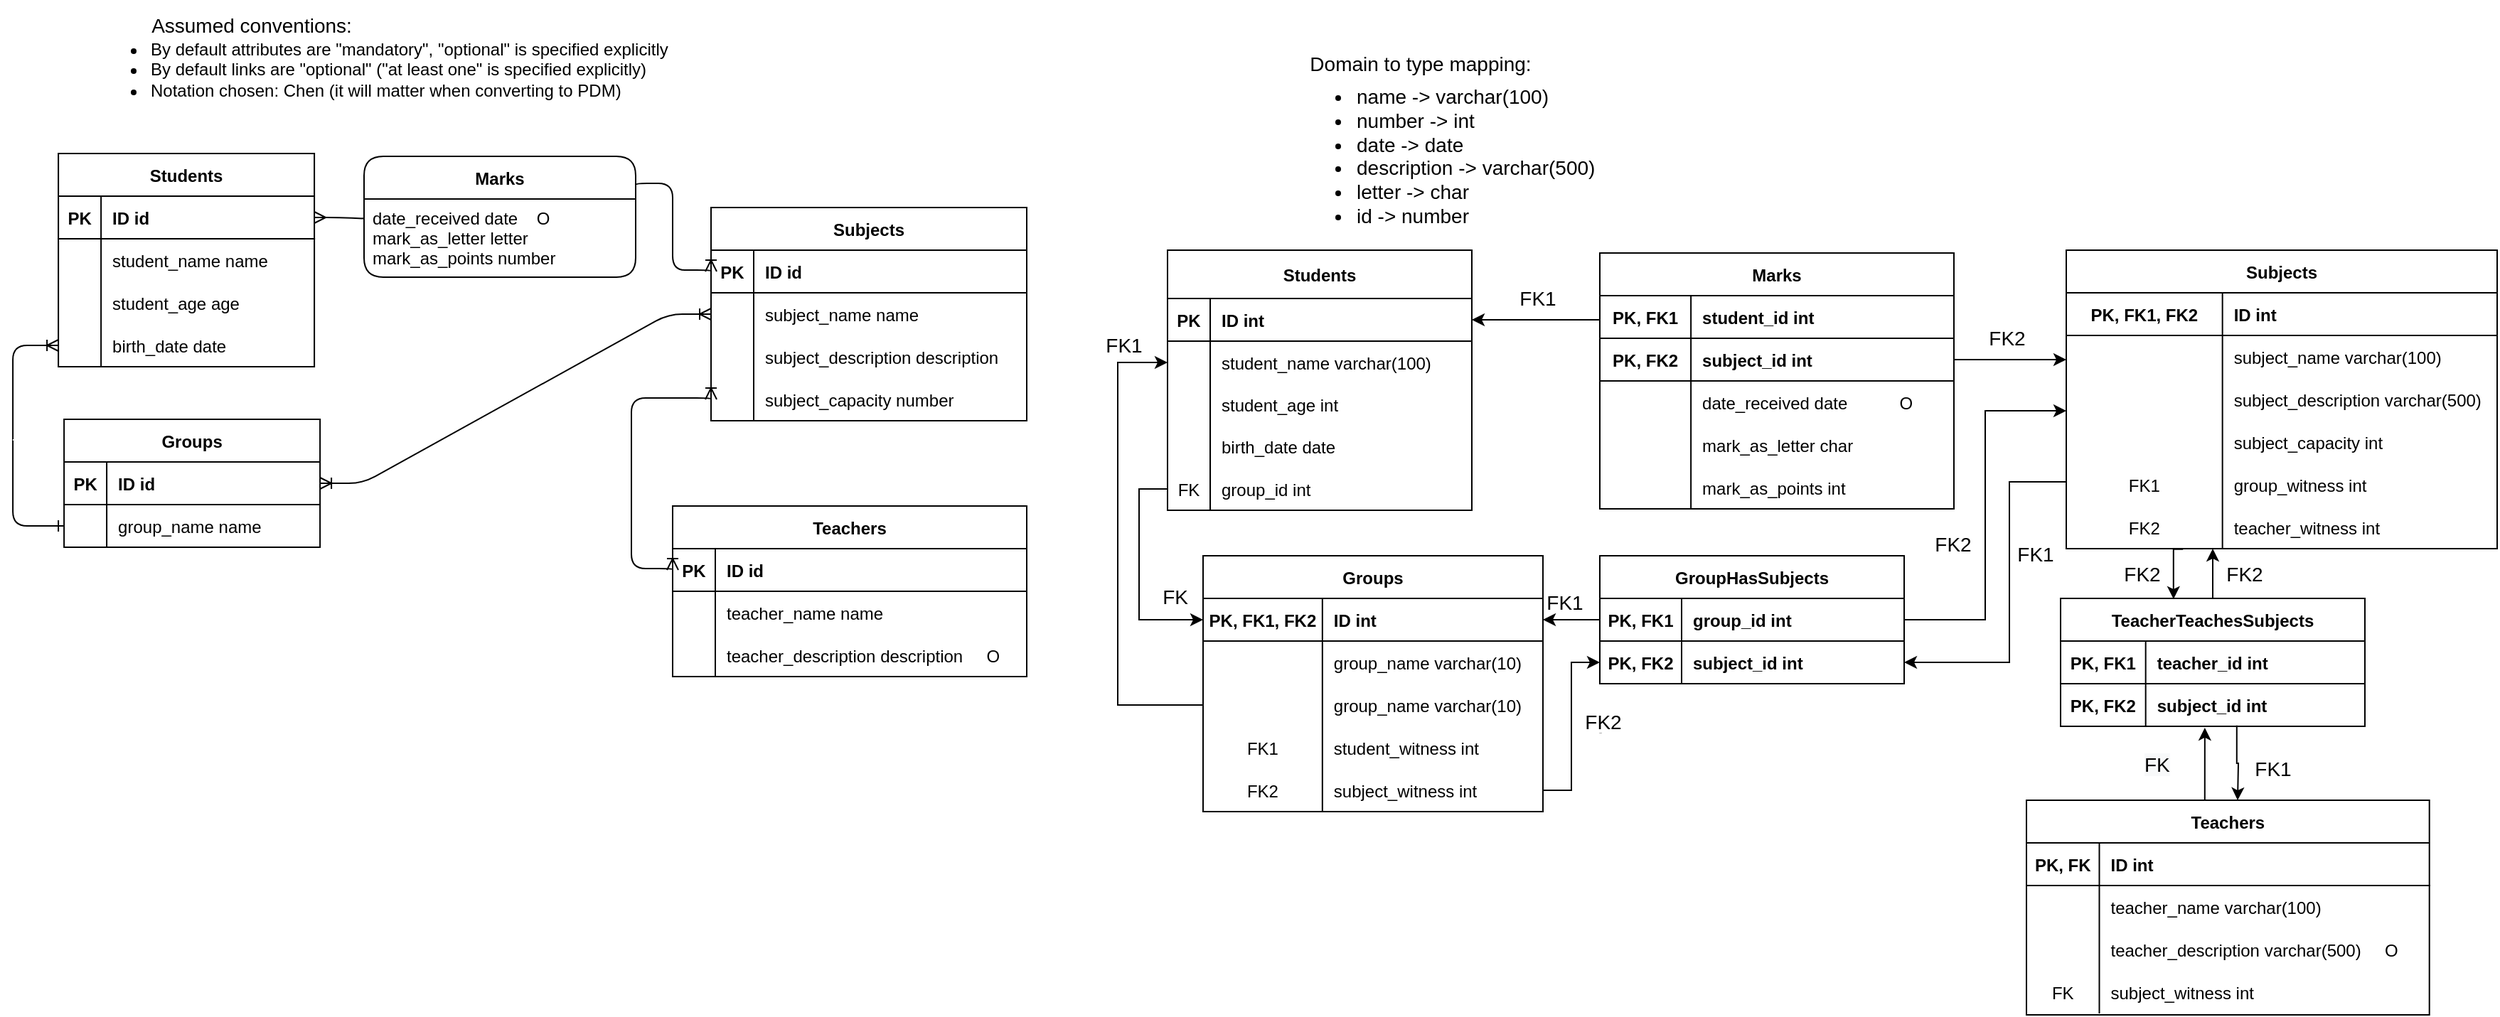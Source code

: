 <mxfile version="15.0.4" type="device"><diagram id="R2lEEEUBdFMjLlhIrx00" name="Page-1"><mxGraphModel dx="-242.7" dy="25.42" grid="0" gridSize="10" guides="1" tooltips="1" connect="1" arrows="1" fold="1" page="1" pageScale="1" pageWidth="850" pageHeight="1100" math="0" shadow="0" extFonts="Permanent Marker^https://fonts.googleapis.com/css?family=Permanent+Marker"><root><mxCell id="0"/><mxCell id="1" parent="0"/><mxCell id="3-szfEB-cQUrkq_Mznma-2" value="Students" style="shape=table;startSize=30;container=1;collapsible=0;childLayout=tableLayout;fixedRows=1;rowLines=0;fontStyle=1;align=center;resizeLast=1;" vertex="1" parent="1"><mxGeometry x="343.05" y="152" width="180" height="150" as="geometry"/></mxCell><mxCell id="3-szfEB-cQUrkq_Mznma-3" value="" style="shape=partialRectangle;collapsible=0;dropTarget=0;pointerEvents=0;fillColor=none;top=0;left=0;bottom=1;right=0;points=[[0,0.5],[1,0.5]];portConstraint=eastwest;fontStyle=0" vertex="1" parent="3-szfEB-cQUrkq_Mznma-2"><mxGeometry y="30" width="180" height="30" as="geometry"/></mxCell><mxCell id="3-szfEB-cQUrkq_Mznma-4" value="PK" style="shape=partialRectangle;connectable=0;fillColor=none;top=0;left=0;bottom=0;right=0;fontStyle=1;overflow=hidden;" vertex="1" parent="3-szfEB-cQUrkq_Mznma-3"><mxGeometry width="30" height="30" as="geometry"/></mxCell><mxCell id="3-szfEB-cQUrkq_Mznma-5" value="ID id" style="shape=partialRectangle;connectable=0;fillColor=none;top=0;left=0;bottom=0;right=0;align=left;spacingLeft=6;fontStyle=1;overflow=hidden;" vertex="1" parent="3-szfEB-cQUrkq_Mznma-3"><mxGeometry x="30" width="150" height="30" as="geometry"/></mxCell><mxCell id="3-szfEB-cQUrkq_Mznma-6" value="" style="shape=partialRectangle;collapsible=0;dropTarget=0;pointerEvents=0;fillColor=none;top=0;left=0;bottom=0;right=0;points=[[0,0.5],[1,0.5]];portConstraint=eastwest;fontStyle=0" vertex="1" parent="3-szfEB-cQUrkq_Mznma-2"><mxGeometry y="60" width="180" height="30" as="geometry"/></mxCell><mxCell id="3-szfEB-cQUrkq_Mznma-7" value="" style="shape=partialRectangle;connectable=0;fillColor=none;top=0;left=0;bottom=0;right=0;editable=1;overflow=hidden;fontStyle=0" vertex="1" parent="3-szfEB-cQUrkq_Mznma-6"><mxGeometry width="30" height="30" as="geometry"/></mxCell><mxCell id="3-szfEB-cQUrkq_Mznma-8" value="student_name name" style="shape=partialRectangle;connectable=0;fillColor=none;top=0;left=0;bottom=0;right=0;align=left;spacingLeft=6;overflow=hidden;fontStyle=0" vertex="1" parent="3-szfEB-cQUrkq_Mznma-6"><mxGeometry x="30" width="150" height="30" as="geometry"/></mxCell><mxCell id="3-szfEB-cQUrkq_Mznma-9" value="" style="shape=partialRectangle;collapsible=0;dropTarget=0;pointerEvents=0;fillColor=none;top=0;left=0;bottom=0;right=0;points=[[0,0.5],[1,0.5]];portConstraint=eastwest;fontStyle=0" vertex="1" parent="3-szfEB-cQUrkq_Mznma-2"><mxGeometry y="90" width="180" height="30" as="geometry"/></mxCell><mxCell id="3-szfEB-cQUrkq_Mznma-10" value="" style="shape=partialRectangle;connectable=0;fillColor=none;top=0;left=0;bottom=0;right=0;editable=1;overflow=hidden;fontStyle=0" vertex="1" parent="3-szfEB-cQUrkq_Mznma-9"><mxGeometry width="30" height="30" as="geometry"/></mxCell><mxCell id="3-szfEB-cQUrkq_Mznma-11" value="student_age age" style="shape=partialRectangle;connectable=0;fillColor=none;top=0;left=0;bottom=0;right=0;align=left;spacingLeft=6;overflow=hidden;fontStyle=0" vertex="1" parent="3-szfEB-cQUrkq_Mznma-9"><mxGeometry x="30" width="150" height="30" as="geometry"/></mxCell><mxCell id="3-szfEB-cQUrkq_Mznma-12" value="" style="shape=partialRectangle;collapsible=0;dropTarget=0;pointerEvents=0;fillColor=none;top=0;left=0;bottom=0;right=0;points=[[0,0.5],[1,0.5]];portConstraint=eastwest;fontStyle=0" vertex="1" parent="3-szfEB-cQUrkq_Mznma-2"><mxGeometry y="120" width="180" height="30" as="geometry"/></mxCell><mxCell id="3-szfEB-cQUrkq_Mznma-13" value="" style="shape=partialRectangle;connectable=0;fillColor=none;top=0;left=0;bottom=0;right=0;editable=1;overflow=hidden;fontStyle=0" vertex="1" parent="3-szfEB-cQUrkq_Mznma-12"><mxGeometry width="30" height="30" as="geometry"/></mxCell><mxCell id="3-szfEB-cQUrkq_Mznma-14" value="birth_date date" style="shape=partialRectangle;connectable=0;fillColor=none;top=0;left=0;bottom=0;right=0;align=left;spacingLeft=6;overflow=hidden;fontStyle=0" vertex="1" parent="3-szfEB-cQUrkq_Mznma-12"><mxGeometry x="30" width="150" height="30" as="geometry"/></mxCell><mxCell id="3-szfEB-cQUrkq_Mznma-15" value="Groups" style="shape=table;startSize=30;container=1;collapsible=0;childLayout=tableLayout;fixedRows=1;rowLines=0;fontStyle=1;align=center;resizeLast=1;" vertex="1" parent="1"><mxGeometry x="347.05" y="339" width="180" height="90" as="geometry"/></mxCell><mxCell id="3-szfEB-cQUrkq_Mznma-16" value="" style="shape=partialRectangle;collapsible=0;dropTarget=0;pointerEvents=0;fillColor=none;top=0;left=0;bottom=1;right=0;points=[[0,0.5],[1,0.5]];portConstraint=eastwest;" vertex="1" parent="3-szfEB-cQUrkq_Mznma-15"><mxGeometry y="30" width="180" height="30" as="geometry"/></mxCell><mxCell id="3-szfEB-cQUrkq_Mznma-17" value="PK" style="shape=partialRectangle;connectable=0;fillColor=none;top=0;left=0;bottom=0;right=0;fontStyle=1;overflow=hidden;" vertex="1" parent="3-szfEB-cQUrkq_Mznma-16"><mxGeometry width="30" height="30" as="geometry"/></mxCell><mxCell id="3-szfEB-cQUrkq_Mznma-18" value="ID id" style="shape=partialRectangle;connectable=0;fillColor=none;top=0;left=0;bottom=0;right=0;align=left;spacingLeft=6;fontStyle=1;overflow=hidden;" vertex="1" parent="3-szfEB-cQUrkq_Mznma-16"><mxGeometry x="30" width="150" height="30" as="geometry"/></mxCell><mxCell id="3-szfEB-cQUrkq_Mznma-19" value="" style="shape=partialRectangle;collapsible=0;dropTarget=0;pointerEvents=0;fillColor=none;top=0;left=0;bottom=0;right=0;points=[[0,0.5],[1,0.5]];portConstraint=eastwest;" vertex="1" parent="3-szfEB-cQUrkq_Mznma-15"><mxGeometry y="60" width="180" height="30" as="geometry"/></mxCell><mxCell id="3-szfEB-cQUrkq_Mznma-20" value="" style="shape=partialRectangle;connectable=0;fillColor=none;top=0;left=0;bottom=0;right=0;editable=1;overflow=hidden;" vertex="1" parent="3-szfEB-cQUrkq_Mznma-19"><mxGeometry width="30" height="30" as="geometry"/></mxCell><mxCell id="3-szfEB-cQUrkq_Mznma-21" value="group_name name" style="shape=partialRectangle;connectable=0;fillColor=none;top=0;left=0;bottom=0;right=0;align=left;spacingLeft=6;overflow=hidden;fontStyle=0" vertex="1" parent="3-szfEB-cQUrkq_Mznma-19"><mxGeometry x="30" width="150" height="30" as="geometry"/></mxCell><mxCell id="3-szfEB-cQUrkq_Mznma-22" value="" style="shape=partialRectangle;collapsible=0;dropTarget=0;pointerEvents=0;fillColor=none;top=0;left=0;bottom=0;right=0;points=[[0,0.5],[1,0.5]];portConstraint=eastwest;" vertex="1" parent="3-szfEB-cQUrkq_Mznma-15"><mxGeometry y="90" width="180" as="geometry"/></mxCell><mxCell id="3-szfEB-cQUrkq_Mznma-23" value="" style="shape=partialRectangle;connectable=0;fillColor=none;top=0;left=0;bottom=0;right=0;editable=1;overflow=hidden;" vertex="1" parent="3-szfEB-cQUrkq_Mznma-22"><mxGeometry width="30" as="geometry"/></mxCell><mxCell id="3-szfEB-cQUrkq_Mznma-24" value="" style="shape=partialRectangle;connectable=0;fillColor=none;top=0;left=0;bottom=0;right=0;align=left;spacingLeft=6;overflow=hidden;fontStyle=0" vertex="1" parent="3-szfEB-cQUrkq_Mznma-22"><mxGeometry x="30" width="150" as="geometry"/></mxCell><mxCell id="3-szfEB-cQUrkq_Mznma-25" value="" style="shape=partialRectangle;collapsible=0;dropTarget=0;pointerEvents=0;fillColor=none;top=0;left=0;bottom=0;right=0;points=[[0,0.5],[1,0.5]];portConstraint=eastwest;" vertex="1" parent="3-szfEB-cQUrkq_Mznma-15"><mxGeometry y="90" width="180" as="geometry"/></mxCell><mxCell id="3-szfEB-cQUrkq_Mznma-26" value="" style="shape=partialRectangle;connectable=0;fillColor=none;top=0;left=0;bottom=0;right=0;editable=1;overflow=hidden;" vertex="1" parent="3-szfEB-cQUrkq_Mznma-25"><mxGeometry width="30" as="geometry"/></mxCell><mxCell id="3-szfEB-cQUrkq_Mznma-27" value="" style="shape=partialRectangle;connectable=0;fillColor=none;top=0;left=0;bottom=0;right=0;align=left;spacingLeft=6;overflow=hidden;fontStyle=0" vertex="1" parent="3-szfEB-cQUrkq_Mznma-25"><mxGeometry x="30" width="150" as="geometry"/></mxCell><mxCell id="3-szfEB-cQUrkq_Mznma-28" value="Subjects" style="shape=table;startSize=30;container=1;collapsible=0;childLayout=tableLayout;fixedRows=1;rowLines=0;fontStyle=1;align=center;resizeLast=1;" vertex="1" parent="1"><mxGeometry x="802" y="190" width="222" height="150" as="geometry"/></mxCell><mxCell id="3-szfEB-cQUrkq_Mznma-29" value="" style="shape=partialRectangle;collapsible=0;dropTarget=0;pointerEvents=0;fillColor=none;top=0;left=0;bottom=1;right=0;points=[[0,0.5],[1,0.5]];portConstraint=eastwest;fontStyle=0" vertex="1" parent="3-szfEB-cQUrkq_Mznma-28"><mxGeometry y="30" width="222" height="30" as="geometry"/></mxCell><mxCell id="3-szfEB-cQUrkq_Mznma-30" value="PK" style="shape=partialRectangle;connectable=0;fillColor=none;top=0;left=0;bottom=0;right=0;fontStyle=1;overflow=hidden;" vertex="1" parent="3-szfEB-cQUrkq_Mznma-29"><mxGeometry width="30" height="30" as="geometry"/></mxCell><mxCell id="3-szfEB-cQUrkq_Mznma-31" value="ID id" style="shape=partialRectangle;connectable=0;fillColor=none;top=0;left=0;bottom=0;right=0;align=left;spacingLeft=6;fontStyle=1;overflow=hidden;" vertex="1" parent="3-szfEB-cQUrkq_Mznma-29"><mxGeometry x="30" width="192" height="30" as="geometry"/></mxCell><mxCell id="3-szfEB-cQUrkq_Mznma-32" value="" style="shape=partialRectangle;collapsible=0;dropTarget=0;pointerEvents=0;fillColor=none;top=0;left=0;bottom=0;right=0;points=[[0,0.5],[1,0.5]];portConstraint=eastwest;fontStyle=0" vertex="1" parent="3-szfEB-cQUrkq_Mznma-28"><mxGeometry y="60" width="222" height="30" as="geometry"/></mxCell><mxCell id="3-szfEB-cQUrkq_Mznma-33" value="" style="shape=partialRectangle;connectable=0;fillColor=none;top=0;left=0;bottom=0;right=0;editable=1;overflow=hidden;fontStyle=0" vertex="1" parent="3-szfEB-cQUrkq_Mznma-32"><mxGeometry width="30" height="30" as="geometry"/></mxCell><mxCell id="3-szfEB-cQUrkq_Mznma-34" value="subject_name name" style="shape=partialRectangle;connectable=0;fillColor=none;top=0;left=0;bottom=0;right=0;align=left;spacingLeft=6;overflow=hidden;fontStyle=0" vertex="1" parent="3-szfEB-cQUrkq_Mznma-32"><mxGeometry x="30" width="192" height="30" as="geometry"/></mxCell><mxCell id="3-szfEB-cQUrkq_Mznma-35" value="" style="shape=partialRectangle;collapsible=0;dropTarget=0;pointerEvents=0;fillColor=none;top=0;left=0;bottom=0;right=0;points=[[0,0.5],[1,0.5]];portConstraint=eastwest;fontStyle=0" vertex="1" parent="3-szfEB-cQUrkq_Mznma-28"><mxGeometry y="90" width="222" height="30" as="geometry"/></mxCell><mxCell id="3-szfEB-cQUrkq_Mznma-36" value="" style="shape=partialRectangle;connectable=0;fillColor=none;top=0;left=0;bottom=0;right=0;editable=1;overflow=hidden;fontStyle=0" vertex="1" parent="3-szfEB-cQUrkq_Mznma-35"><mxGeometry width="30" height="30" as="geometry"/></mxCell><mxCell id="3-szfEB-cQUrkq_Mznma-37" value="subject_description description" style="shape=partialRectangle;connectable=0;fillColor=none;top=0;left=0;bottom=0;right=0;align=left;spacingLeft=6;overflow=hidden;fontStyle=0" vertex="1" parent="3-szfEB-cQUrkq_Mznma-35"><mxGeometry x="30" width="192" height="30" as="geometry"/></mxCell><mxCell id="3-szfEB-cQUrkq_Mznma-38" value="" style="shape=partialRectangle;collapsible=0;dropTarget=0;pointerEvents=0;fillColor=none;top=0;left=0;bottom=0;right=0;points=[[0,0.5],[1,0.5]];portConstraint=eastwest;fontStyle=0" vertex="1" parent="3-szfEB-cQUrkq_Mznma-28"><mxGeometry y="120" width="222" height="30" as="geometry"/></mxCell><mxCell id="3-szfEB-cQUrkq_Mznma-39" value="" style="shape=partialRectangle;connectable=0;fillColor=none;top=0;left=0;bottom=0;right=0;editable=1;overflow=hidden;fontStyle=0" vertex="1" parent="3-szfEB-cQUrkq_Mznma-38"><mxGeometry width="30" height="30" as="geometry"/></mxCell><mxCell id="3-szfEB-cQUrkq_Mznma-40" value="subject_capacity number" style="shape=partialRectangle;connectable=0;fillColor=none;top=0;left=0;bottom=0;right=0;align=left;spacingLeft=6;overflow=hidden;fontStyle=0" vertex="1" parent="3-szfEB-cQUrkq_Mznma-38"><mxGeometry x="30" width="192" height="30" as="geometry"/></mxCell><mxCell id="3-szfEB-cQUrkq_Mznma-42" value="" style="edgeStyle=entityRelationEdgeStyle;fontSize=12;html=1;endArrow=ERoneToMany;exitX=1;exitY=0.5;exitDx=0;exitDy=0;startArrow=ERoneToMany;startFill=0;fontStyle=0;entryX=0;entryY=0.5;entryDx=0;entryDy=0;" edge="1" parent="1" source="3-szfEB-cQUrkq_Mznma-16" target="3-szfEB-cQUrkq_Mznma-32"><mxGeometry width="100" height="100" relative="1" as="geometry"><mxPoint x="190" y="340" as="sourcePoint"/><mxPoint x="819" y="234" as="targetPoint"/></mxGeometry></mxCell><mxCell id="3-szfEB-cQUrkq_Mznma-43" value="Marks" style="swimlane;childLayout=stackLayout;horizontal=1;startSize=30;horizontalStack=0;rounded=1;fontSize=12;fontStyle=1;strokeWidth=1;resizeParent=0;resizeLast=1;shadow=0;dashed=0;align=center;swimlaneLine=1;collapsible=0;" vertex="1" parent="1"><mxGeometry x="558" y="154" width="191" height="85" as="geometry"/></mxCell><mxCell id="3-szfEB-cQUrkq_Mznma-44" value="date_received date    O&#10;mark_as_letter letter&#10;mark_as_points number" style="align=left;strokeColor=none;fillColor=none;spacingLeft=4;fontSize=12;verticalAlign=top;resizable=0;rotatable=0;part=1;fontStyle=0" vertex="1" parent="3-szfEB-cQUrkq_Mznma-43"><mxGeometry y="30" width="191" height="55" as="geometry"/></mxCell><mxCell id="3-szfEB-cQUrkq_Mznma-45" value="" style="edgeStyle=orthogonalEdgeStyle;fontSize=12;html=1;endArrow=none;exitX=1;exitY=0.5;exitDx=0;exitDy=0;startArrow=ERmany;startFill=0;endFill=0;fontStyle=0;entryX=0;entryY=0.25;entryDx=0;entryDy=0;" edge="1" parent="1" source="3-szfEB-cQUrkq_Mznma-3" target="3-szfEB-cQUrkq_Mznma-44"><mxGeometry width="100" height="100" relative="1" as="geometry"><mxPoint x="515" y="224.5" as="sourcePoint"/><mxPoint x="602" y="193" as="targetPoint"/></mxGeometry></mxCell><mxCell id="3-szfEB-cQUrkq_Mznma-46" value="" style="edgeStyle=orthogonalEdgeStyle;fontSize=12;html=1;endArrow=none;startArrow=ERoneToMany;startFill=0;endFill=0;entryX=1;entryY=0.25;entryDx=0;entryDy=0;fontStyle=0;exitX=0;exitY=0.5;exitDx=0;exitDy=0;" edge="1" parent="1" source="3-szfEB-cQUrkq_Mznma-29" target="3-szfEB-cQUrkq_Mznma-43"><mxGeometry width="100" height="100" relative="1" as="geometry"><mxPoint x="803" y="208" as="sourcePoint"/><mxPoint x="510" y="305" as="targetPoint"/><Array as="points"><mxPoint x="775" y="234"/><mxPoint x="775" y="173"/></Array></mxGeometry></mxCell><mxCell id="3-szfEB-cQUrkq_Mznma-49" value="Teachers" style="shape=table;startSize=30;container=1;collapsible=0;childLayout=tableLayout;fixedRows=1;rowLines=0;fontStyle=1;align=center;resizeLast=1;" vertex="1" parent="1"><mxGeometry x="775" y="400" width="249" height="120" as="geometry"/></mxCell><mxCell id="3-szfEB-cQUrkq_Mznma-50" value="" style="shape=partialRectangle;collapsible=0;dropTarget=0;pointerEvents=0;fillColor=none;top=0;left=0;bottom=1;right=0;points=[[0,0.5],[1,0.5]];portConstraint=eastwest;fontStyle=0" vertex="1" parent="3-szfEB-cQUrkq_Mznma-49"><mxGeometry y="30" width="249" height="30" as="geometry"/></mxCell><mxCell id="3-szfEB-cQUrkq_Mznma-51" value="PK" style="shape=partialRectangle;connectable=0;fillColor=none;top=0;left=0;bottom=0;right=0;fontStyle=1;overflow=hidden;" vertex="1" parent="3-szfEB-cQUrkq_Mznma-50"><mxGeometry width="30" height="30" as="geometry"/></mxCell><mxCell id="3-szfEB-cQUrkq_Mznma-52" value="ID id" style="shape=partialRectangle;connectable=0;fillColor=none;top=0;left=0;bottom=0;right=0;align=left;spacingLeft=6;fontStyle=1;overflow=hidden;" vertex="1" parent="3-szfEB-cQUrkq_Mznma-50"><mxGeometry x="30" width="219" height="30" as="geometry"/></mxCell><mxCell id="3-szfEB-cQUrkq_Mznma-53" value="" style="shape=partialRectangle;collapsible=0;dropTarget=0;pointerEvents=0;fillColor=none;top=0;left=0;bottom=0;right=0;points=[[0,0.5],[1,0.5]];portConstraint=eastwest;fontStyle=0" vertex="1" parent="3-szfEB-cQUrkq_Mznma-49"><mxGeometry y="60" width="249" height="30" as="geometry"/></mxCell><mxCell id="3-szfEB-cQUrkq_Mznma-54" value="" style="shape=partialRectangle;connectable=0;fillColor=none;top=0;left=0;bottom=0;right=0;editable=1;overflow=hidden;fontStyle=0" vertex="1" parent="3-szfEB-cQUrkq_Mznma-53"><mxGeometry width="30" height="30" as="geometry"/></mxCell><mxCell id="3-szfEB-cQUrkq_Mznma-55" value="teacher_name name" style="shape=partialRectangle;connectable=0;fillColor=none;top=0;left=0;bottom=0;right=0;align=left;spacingLeft=6;overflow=hidden;fontStyle=0" vertex="1" parent="3-szfEB-cQUrkq_Mznma-53"><mxGeometry x="30" width="219" height="30" as="geometry"/></mxCell><mxCell id="3-szfEB-cQUrkq_Mznma-56" value="" style="shape=partialRectangle;collapsible=0;dropTarget=0;pointerEvents=0;fillColor=none;top=0;left=0;bottom=0;right=0;points=[[0,0.5],[1,0.5]];portConstraint=eastwest;fontStyle=0" vertex="1" parent="3-szfEB-cQUrkq_Mznma-49"><mxGeometry y="90" width="249" height="30" as="geometry"/></mxCell><mxCell id="3-szfEB-cQUrkq_Mznma-57" value="" style="shape=partialRectangle;connectable=0;fillColor=none;top=0;left=0;bottom=0;right=0;editable=1;overflow=hidden;fontStyle=0" vertex="1" parent="3-szfEB-cQUrkq_Mznma-56"><mxGeometry width="30" height="30" as="geometry"/></mxCell><mxCell id="3-szfEB-cQUrkq_Mznma-58" value="teacher_description description     O" style="shape=partialRectangle;connectable=0;fillColor=none;top=0;left=0;bottom=0;right=0;align=left;spacingLeft=6;overflow=hidden;fontStyle=0" vertex="1" parent="3-szfEB-cQUrkq_Mznma-56"><mxGeometry x="30" width="219" height="30" as="geometry"/></mxCell><mxCell id="3-szfEB-cQUrkq_Mznma-59" value="" style="shape=partialRectangle;collapsible=0;dropTarget=0;pointerEvents=0;fillColor=none;top=0;left=0;bottom=0;right=0;points=[[0,0.5],[1,0.5]];portConstraint=eastwest;fontStyle=0" vertex="1" parent="3-szfEB-cQUrkq_Mznma-49"><mxGeometry y="120" width="249" as="geometry"/></mxCell><mxCell id="3-szfEB-cQUrkq_Mznma-60" value="" style="shape=partialRectangle;connectable=0;fillColor=none;top=0;left=0;bottom=0;right=0;editable=1;overflow=hidden;fontStyle=0" vertex="1" parent="3-szfEB-cQUrkq_Mznma-59"><mxGeometry width="30" as="geometry"/></mxCell><mxCell id="3-szfEB-cQUrkq_Mznma-61" value="" style="shape=partialRectangle;connectable=0;fillColor=none;top=0;left=0;bottom=0;right=0;align=left;spacingLeft=6;overflow=hidden;fontStyle=0" vertex="1" parent="3-szfEB-cQUrkq_Mznma-59"><mxGeometry x="30" width="219" as="geometry"/></mxCell><mxCell id="3-szfEB-cQUrkq_Mznma-62" value="" style="edgeStyle=orthogonalEdgeStyle;fontSize=12;html=1;endArrow=ERoneToMany;startArrow=ERoneToMany;startFill=0;fontStyle=0;entryX=0;entryY=0.5;entryDx=0;entryDy=0;exitX=0;exitY=0.5;exitDx=0;exitDy=0;" edge="1" parent="1" source="3-szfEB-cQUrkq_Mznma-38" target="3-szfEB-cQUrkq_Mznma-50"><mxGeometry width="100" height="100" relative="1" as="geometry"><mxPoint x="874" y="357" as="sourcePoint"/><mxPoint x="798" y="485" as="targetPoint"/><Array as="points"><mxPoint x="746" y="324"/><mxPoint x="746" y="444"/></Array></mxGeometry></mxCell><mxCell id="3-szfEB-cQUrkq_Mznma-65" value="&lt;ul&gt;&lt;li&gt;By default attributes are &quot;mandatory&quot;, &quot;optional&quot; is specified explicitly&lt;/li&gt;&lt;li&gt;By default links are &quot;optional&quot; (&quot;at least one&quot; is specified explicitly)&lt;/li&gt;&lt;li&gt;Notation chosen: Chen (it will matter when converting to PDM)&lt;/li&gt;&lt;/ul&gt;" style="text;strokeColor=none;fillColor=none;html=1;whiteSpace=wrap;verticalAlign=middle;overflow=hidden;" vertex="1" parent="1"><mxGeometry x="366" y="57" width="669" height="61" as="geometry"/></mxCell><mxCell id="3-szfEB-cQUrkq_Mznma-67" value="Assumed conventions:" style="text;html=1;strokeColor=none;fillColor=none;align=center;verticalAlign=middle;whiteSpace=wrap;rounded=0;fontSize=14;" vertex="1" parent="1"><mxGeometry x="379" y="44" width="200" height="36" as="geometry"/></mxCell><mxCell id="3-szfEB-cQUrkq_Mznma-69" value="&lt;ul&gt;&lt;li&gt;name -&amp;gt; varchar(100)&lt;/li&gt;&lt;li&gt;number -&amp;gt; int&lt;/li&gt;&lt;li&gt;date -&amp;gt; date&lt;/li&gt;&lt;li&gt;description -&amp;gt; varchar(500)&lt;/li&gt;&lt;li&gt;letter -&amp;gt; char&lt;/li&gt;&lt;li&gt;id -&amp;gt; number&lt;/li&gt;&lt;/ul&gt;" style="text;strokeColor=none;fillColor=none;html=1;whiteSpace=wrap;verticalAlign=middle;overflow=hidden;fontSize=14;fontStyle=0" vertex="1" parent="1"><mxGeometry x="1214" y="87" width="276" height="129" as="geometry"/></mxCell><mxCell id="3-szfEB-cQUrkq_Mznma-71" value="Domain to type mapping:" style="text;html=1;strokeColor=none;fillColor=none;align=center;verticalAlign=middle;whiteSpace=wrap;rounded=0;fontSize=14;fontStyle=0" vertex="1" parent="1"><mxGeometry x="1201" y="71" width="200" height="36" as="geometry"/></mxCell><mxCell id="3-szfEB-cQUrkq_Mznma-86" value="Groups" style="shape=table;startSize=30;container=1;collapsible=0;childLayout=tableLayout;fixedRows=1;rowLines=0;fontStyle=1;align=center;resizeLast=1;" vertex="1" parent="1"><mxGeometry x="1148" y="435" width="239" height="180" as="geometry"/></mxCell><mxCell id="3-szfEB-cQUrkq_Mznma-87" value="" style="shape=partialRectangle;collapsible=0;dropTarget=0;pointerEvents=0;fillColor=none;top=0;left=0;bottom=1;right=0;points=[[0,0.5],[1,0.5]];portConstraint=eastwest;fontStyle=0" vertex="1" parent="3-szfEB-cQUrkq_Mznma-86"><mxGeometry y="30" width="239" height="30" as="geometry"/></mxCell><mxCell id="3-szfEB-cQUrkq_Mznma-88" value="PK, FK1, FK2" style="shape=partialRectangle;connectable=0;fillColor=none;top=0;left=0;bottom=0;right=0;fontStyle=1;overflow=hidden;" vertex="1" parent="3-szfEB-cQUrkq_Mznma-87"><mxGeometry width="83.917" height="30" as="geometry"/></mxCell><mxCell id="3-szfEB-cQUrkq_Mznma-89" value="ID int" style="shape=partialRectangle;connectable=0;fillColor=none;top=0;left=0;bottom=0;right=0;align=left;spacingLeft=6;fontStyle=1;overflow=hidden;" vertex="1" parent="3-szfEB-cQUrkq_Mznma-87"><mxGeometry x="83.917" width="155.083" height="30" as="geometry"/></mxCell><mxCell id="3-szfEB-cQUrkq_Mznma-90" value="" style="shape=partialRectangle;collapsible=0;dropTarget=0;pointerEvents=0;fillColor=none;top=0;left=0;bottom=0;right=0;points=[[0,0.5],[1,0.5]];portConstraint=eastwest;fontStyle=0" vertex="1" parent="3-szfEB-cQUrkq_Mznma-86"><mxGeometry y="60" width="239" height="30" as="geometry"/></mxCell><mxCell id="3-szfEB-cQUrkq_Mznma-91" value="" style="shape=partialRectangle;connectable=0;fillColor=none;top=0;left=0;bottom=0;right=0;editable=1;overflow=hidden;fontStyle=0" vertex="1" parent="3-szfEB-cQUrkq_Mznma-90"><mxGeometry width="83.917" height="30" as="geometry"/></mxCell><mxCell id="3-szfEB-cQUrkq_Mznma-92" value="group_name varchar(10)" style="shape=partialRectangle;connectable=0;fillColor=none;top=0;left=0;bottom=0;right=0;align=left;spacingLeft=6;overflow=hidden;fontStyle=0" vertex="1" parent="3-szfEB-cQUrkq_Mznma-90"><mxGeometry x="83.917" width="155.083" height="30" as="geometry"/></mxCell><mxCell id="3-szfEB-cQUrkq_Mznma-93" value="" style="shape=partialRectangle;collapsible=0;dropTarget=0;pointerEvents=0;fillColor=none;top=0;left=0;bottom=0;right=0;points=[[0,0.5],[1,0.5]];portConstraint=eastwest;fontStyle=0" vertex="1" parent="3-szfEB-cQUrkq_Mznma-86"><mxGeometry y="90" width="239" as="geometry"/></mxCell><mxCell id="3-szfEB-cQUrkq_Mznma-94" value="" style="shape=partialRectangle;connectable=0;fillColor=none;top=0;left=0;bottom=0;right=0;editable=1;overflow=hidden;fontStyle=0" vertex="1" parent="3-szfEB-cQUrkq_Mznma-93"><mxGeometry width="83.917" as="geometry"/></mxCell><mxCell id="3-szfEB-cQUrkq_Mznma-95" value="" style="shape=partialRectangle;connectable=0;fillColor=none;top=0;left=0;bottom=0;right=0;align=left;spacingLeft=6;overflow=hidden;fontStyle=0" vertex="1" parent="3-szfEB-cQUrkq_Mznma-93"><mxGeometry x="83.917" width="155.083" as="geometry"/></mxCell><mxCell id="3-szfEB-cQUrkq_Mznma-96" value="" style="shape=partialRectangle;collapsible=0;dropTarget=0;pointerEvents=0;fillColor=none;top=0;left=0;bottom=0;right=0;points=[[0,0.5],[1,0.5]];portConstraint=eastwest;fontStyle=0" vertex="1" parent="3-szfEB-cQUrkq_Mznma-86"><mxGeometry y="90" width="239" as="geometry"/></mxCell><mxCell id="3-szfEB-cQUrkq_Mznma-97" value="" style="shape=partialRectangle;connectable=0;fillColor=none;top=0;left=0;bottom=0;right=0;editable=1;overflow=hidden;fontStyle=0" vertex="1" parent="3-szfEB-cQUrkq_Mznma-96"><mxGeometry width="83.917" as="geometry"/></mxCell><mxCell id="3-szfEB-cQUrkq_Mznma-98" value="" style="shape=partialRectangle;connectable=0;fillColor=none;top=0;left=0;bottom=0;right=0;align=left;spacingLeft=6;overflow=hidden;fontStyle=0" vertex="1" parent="3-szfEB-cQUrkq_Mznma-96"><mxGeometry x="83.917" width="155.083" as="geometry"/></mxCell><mxCell id="3-szfEB-cQUrkq_Mznma-249" value="" style="shape=partialRectangle;collapsible=0;dropTarget=0;pointerEvents=0;fillColor=none;top=0;left=0;bottom=0;right=0;points=[[0,0.5],[1,0.5]];portConstraint=eastwest;fontStyle=0" vertex="1" parent="3-szfEB-cQUrkq_Mznma-86"><mxGeometry y="90" width="239" height="30" as="geometry"/></mxCell><mxCell id="3-szfEB-cQUrkq_Mznma-250" value="" style="shape=partialRectangle;connectable=0;fillColor=none;top=0;left=0;bottom=0;right=0;editable=1;overflow=hidden;fontStyle=0" vertex="1" parent="3-szfEB-cQUrkq_Mznma-249"><mxGeometry width="83.917" height="30" as="geometry"/></mxCell><mxCell id="3-szfEB-cQUrkq_Mznma-251" value="group_name varchar(10)" style="shape=partialRectangle;connectable=0;fillColor=none;top=0;left=0;bottom=0;right=0;align=left;spacingLeft=6;overflow=hidden;fontStyle=0" vertex="1" parent="3-szfEB-cQUrkq_Mznma-249"><mxGeometry x="83.917" width="155.083" height="30" as="geometry"/></mxCell><mxCell id="3-szfEB-cQUrkq_Mznma-252" value="" style="shape=partialRectangle;collapsible=0;dropTarget=0;pointerEvents=0;fillColor=none;top=0;left=0;bottom=0;right=0;points=[[0,0.5],[1,0.5]];portConstraint=eastwest;fontStyle=0" vertex="1" parent="3-szfEB-cQUrkq_Mznma-86"><mxGeometry y="120" width="239" height="30" as="geometry"/></mxCell><mxCell id="3-szfEB-cQUrkq_Mznma-253" value="FK1" style="shape=partialRectangle;connectable=0;fillColor=none;top=0;left=0;bottom=0;right=0;editable=1;overflow=hidden;fontStyle=0" vertex="1" parent="3-szfEB-cQUrkq_Mznma-252"><mxGeometry width="83.917" height="30" as="geometry"/></mxCell><mxCell id="3-szfEB-cQUrkq_Mznma-254" value="student_witness int" style="shape=partialRectangle;connectable=0;fillColor=none;top=0;left=0;bottom=0;right=0;align=left;spacingLeft=6;overflow=hidden;fontStyle=0" vertex="1" parent="3-szfEB-cQUrkq_Mznma-252"><mxGeometry x="83.917" width="155.083" height="30" as="geometry"/></mxCell><mxCell id="3-szfEB-cQUrkq_Mznma-277" value="" style="shape=partialRectangle;collapsible=0;dropTarget=0;pointerEvents=0;fillColor=none;top=0;left=0;bottom=0;right=0;points=[[0,0.5],[1,0.5]];portConstraint=eastwest;fontStyle=0" vertex="1" parent="3-szfEB-cQUrkq_Mznma-86"><mxGeometry y="150" width="239" height="30" as="geometry"/></mxCell><mxCell id="3-szfEB-cQUrkq_Mznma-278" value="FK2" style="shape=partialRectangle;connectable=0;fillColor=none;top=0;left=0;bottom=0;right=0;editable=1;overflow=hidden;fontStyle=0" vertex="1" parent="3-szfEB-cQUrkq_Mznma-277"><mxGeometry width="83.917" height="30" as="geometry"/></mxCell><mxCell id="3-szfEB-cQUrkq_Mznma-279" value="subject_witness int" style="shape=partialRectangle;connectable=0;fillColor=none;top=0;left=0;bottom=0;right=0;align=left;spacingLeft=6;overflow=hidden;fontStyle=0" vertex="1" parent="3-szfEB-cQUrkq_Mznma-277"><mxGeometry x="83.917" width="155.083" height="30" as="geometry"/></mxCell><mxCell id="3-szfEB-cQUrkq_Mznma-104" value="Students" style="shape=table;startSize=34;container=1;collapsible=0;childLayout=tableLayout;fixedRows=1;rowLines=0;fontStyle=1;align=center;resizeLast=1;" vertex="1" parent="1"><mxGeometry x="1123" y="220" width="214" height="183" as="geometry"/></mxCell><mxCell id="3-szfEB-cQUrkq_Mznma-105" value="" style="shape=partialRectangle;collapsible=0;dropTarget=0;pointerEvents=0;fillColor=none;top=0;left=0;bottom=1;right=0;points=[[0,0.5],[1,0.5]];portConstraint=eastwest;fontStyle=0" vertex="1" parent="3-szfEB-cQUrkq_Mznma-104"><mxGeometry y="34" width="214" height="30" as="geometry"/></mxCell><mxCell id="3-szfEB-cQUrkq_Mznma-106" value="PK" style="shape=partialRectangle;connectable=0;fillColor=none;top=0;left=0;bottom=0;right=0;fontStyle=1;overflow=hidden;" vertex="1" parent="3-szfEB-cQUrkq_Mznma-105"><mxGeometry width="30" height="30" as="geometry"/></mxCell><mxCell id="3-szfEB-cQUrkq_Mznma-107" value="ID int" style="shape=partialRectangle;connectable=0;fillColor=none;top=0;left=0;bottom=0;right=0;align=left;spacingLeft=6;fontStyle=1;overflow=hidden;" vertex="1" parent="3-szfEB-cQUrkq_Mznma-105"><mxGeometry x="30" width="184" height="30" as="geometry"/></mxCell><mxCell id="3-szfEB-cQUrkq_Mznma-108" value="" style="shape=partialRectangle;collapsible=0;dropTarget=0;pointerEvents=0;fillColor=none;top=0;left=0;bottom=0;right=0;points=[[0,0.5],[1,0.5]];portConstraint=eastwest;fontStyle=0" vertex="1" parent="3-szfEB-cQUrkq_Mznma-104"><mxGeometry y="64" width="214" height="30" as="geometry"/></mxCell><mxCell id="3-szfEB-cQUrkq_Mznma-109" value="" style="shape=partialRectangle;connectable=0;fillColor=none;top=0;left=0;bottom=0;right=0;editable=1;overflow=hidden;fontStyle=0" vertex="1" parent="3-szfEB-cQUrkq_Mznma-108"><mxGeometry width="30" height="30" as="geometry"/></mxCell><mxCell id="3-szfEB-cQUrkq_Mznma-110" value="student_name varchar(100)" style="shape=partialRectangle;connectable=0;fillColor=none;top=0;left=0;bottom=0;right=0;align=left;spacingLeft=6;overflow=hidden;fontStyle=0" vertex="1" parent="3-szfEB-cQUrkq_Mznma-108"><mxGeometry x="30" width="184" height="30" as="geometry"/></mxCell><mxCell id="3-szfEB-cQUrkq_Mznma-111" value="" style="shape=partialRectangle;collapsible=0;dropTarget=0;pointerEvents=0;fillColor=none;top=0;left=0;bottom=0;right=0;points=[[0,0.5],[1,0.5]];portConstraint=eastwest;fontStyle=0" vertex="1" parent="3-szfEB-cQUrkq_Mznma-104"><mxGeometry y="94" width="214" height="29" as="geometry"/></mxCell><mxCell id="3-szfEB-cQUrkq_Mznma-112" value="" style="shape=partialRectangle;connectable=0;fillColor=none;top=0;left=0;bottom=0;right=0;editable=1;overflow=hidden;fontStyle=0" vertex="1" parent="3-szfEB-cQUrkq_Mznma-111"><mxGeometry width="30" height="29" as="geometry"/></mxCell><mxCell id="3-szfEB-cQUrkq_Mznma-113" value="student_age int" style="shape=partialRectangle;connectable=0;fillColor=none;top=0;left=0;bottom=0;right=0;align=left;spacingLeft=6;overflow=hidden;fontStyle=0" vertex="1" parent="3-szfEB-cQUrkq_Mznma-111"><mxGeometry x="30" width="184" height="29" as="geometry"/></mxCell><mxCell id="3-szfEB-cQUrkq_Mznma-114" value="" style="shape=partialRectangle;collapsible=0;dropTarget=0;pointerEvents=0;fillColor=none;top=0;left=0;bottom=0;right=0;points=[[0,0.5],[1,0.5]];portConstraint=eastwest;fontStyle=0" vertex="1" parent="3-szfEB-cQUrkq_Mznma-104"><mxGeometry y="123" width="214" height="30" as="geometry"/></mxCell><mxCell id="3-szfEB-cQUrkq_Mznma-115" value="" style="shape=partialRectangle;connectable=0;fillColor=none;top=0;left=0;bottom=0;right=0;editable=1;overflow=hidden;fontStyle=0" vertex="1" parent="3-szfEB-cQUrkq_Mznma-114"><mxGeometry width="30" height="30" as="geometry"/></mxCell><mxCell id="3-szfEB-cQUrkq_Mznma-116" value="birth_date date" style="shape=partialRectangle;connectable=0;fillColor=none;top=0;left=0;bottom=0;right=0;align=left;spacingLeft=6;overflow=hidden;fontStyle=0" vertex="1" parent="3-szfEB-cQUrkq_Mznma-114"><mxGeometry x="30" width="184" height="30" as="geometry"/></mxCell><mxCell id="3-szfEB-cQUrkq_Mznma-134" value="" style="shape=partialRectangle;collapsible=0;dropTarget=0;pointerEvents=0;fillColor=none;top=0;left=0;bottom=0;right=0;points=[[0,0.5],[1,0.5]];portConstraint=eastwest;fontStyle=0" vertex="1" parent="3-szfEB-cQUrkq_Mznma-104"><mxGeometry y="153" width="214" height="30" as="geometry"/></mxCell><mxCell id="3-szfEB-cQUrkq_Mznma-135" value="FK" style="shape=partialRectangle;connectable=0;fillColor=none;top=0;left=0;bottom=0;right=0;editable=1;overflow=hidden;fontStyle=0" vertex="1" parent="3-szfEB-cQUrkq_Mznma-134"><mxGeometry width="30" height="30" as="geometry"/></mxCell><mxCell id="3-szfEB-cQUrkq_Mznma-136" value="group_id int" style="shape=partialRectangle;connectable=0;fillColor=none;top=0;left=0;bottom=0;right=0;align=left;spacingLeft=6;overflow=hidden;fontStyle=0" vertex="1" parent="3-szfEB-cQUrkq_Mznma-134"><mxGeometry x="30" width="184" height="30" as="geometry"/></mxCell><mxCell id="3-szfEB-cQUrkq_Mznma-120" value="Subjects" style="shape=table;startSize=30;container=1;collapsible=0;childLayout=tableLayout;fixedRows=1;rowLines=0;fontStyle=1;align=center;resizeLast=1;" vertex="1" parent="1"><mxGeometry x="1755" y="220" width="303" height="210" as="geometry"/></mxCell><mxCell id="3-szfEB-cQUrkq_Mznma-121" value="" style="shape=partialRectangle;collapsible=0;dropTarget=0;pointerEvents=0;fillColor=none;top=0;left=0;bottom=1;right=0;points=[[0,0.5],[1,0.5]];portConstraint=eastwest;fontStyle=0" vertex="1" parent="3-szfEB-cQUrkq_Mznma-120"><mxGeometry y="30" width="303" height="30" as="geometry"/></mxCell><mxCell id="3-szfEB-cQUrkq_Mznma-122" value="PK, FK1, FK2" style="shape=partialRectangle;connectable=0;fillColor=none;top=0;left=0;bottom=0;right=0;fontStyle=1;overflow=hidden;" vertex="1" parent="3-szfEB-cQUrkq_Mznma-121"><mxGeometry width="109.833" height="30" as="geometry"/></mxCell><mxCell id="3-szfEB-cQUrkq_Mznma-123" value="ID int" style="shape=partialRectangle;connectable=0;fillColor=none;top=0;left=0;bottom=0;right=0;align=left;spacingLeft=6;fontStyle=1;overflow=hidden;" vertex="1" parent="3-szfEB-cQUrkq_Mznma-121"><mxGeometry x="109.833" width="193.167" height="30" as="geometry"/></mxCell><mxCell id="3-szfEB-cQUrkq_Mznma-124" value="" style="shape=partialRectangle;collapsible=0;dropTarget=0;pointerEvents=0;fillColor=none;top=0;left=0;bottom=0;right=0;points=[[0,0.5],[1,0.5]];portConstraint=eastwest;fontStyle=0" vertex="1" parent="3-szfEB-cQUrkq_Mznma-120"><mxGeometry y="60" width="303" height="30" as="geometry"/></mxCell><mxCell id="3-szfEB-cQUrkq_Mznma-125" value="" style="shape=partialRectangle;connectable=0;fillColor=none;top=0;left=0;bottom=0;right=0;editable=1;overflow=hidden;fontStyle=0" vertex="1" parent="3-szfEB-cQUrkq_Mznma-124"><mxGeometry width="109.833" height="30" as="geometry"/></mxCell><mxCell id="3-szfEB-cQUrkq_Mznma-126" value="subject_name varchar(100)" style="shape=partialRectangle;connectable=0;fillColor=none;top=0;left=0;bottom=0;right=0;align=left;spacingLeft=6;overflow=hidden;fontStyle=0" vertex="1" parent="3-szfEB-cQUrkq_Mznma-124"><mxGeometry x="109.833" width="193.167" height="30" as="geometry"/></mxCell><mxCell id="3-szfEB-cQUrkq_Mznma-127" value="" style="shape=partialRectangle;collapsible=0;dropTarget=0;pointerEvents=0;fillColor=none;top=0;left=0;bottom=0;right=0;points=[[0,0.5],[1,0.5]];portConstraint=eastwest;fontStyle=0" vertex="1" parent="3-szfEB-cQUrkq_Mznma-120"><mxGeometry y="90" width="303" height="30" as="geometry"/></mxCell><mxCell id="3-szfEB-cQUrkq_Mznma-128" value="" style="shape=partialRectangle;connectable=0;fillColor=none;top=0;left=0;bottom=0;right=0;editable=1;overflow=hidden;fontStyle=0" vertex="1" parent="3-szfEB-cQUrkq_Mznma-127"><mxGeometry width="109.833" height="30" as="geometry"/></mxCell><mxCell id="3-szfEB-cQUrkq_Mznma-129" value="subject_description varchar(500)" style="shape=partialRectangle;connectable=0;fillColor=none;top=0;left=0;bottom=0;right=0;align=left;spacingLeft=6;overflow=hidden;fontStyle=0" vertex="1" parent="3-szfEB-cQUrkq_Mznma-127"><mxGeometry x="109.833" width="193.167" height="30" as="geometry"/></mxCell><mxCell id="3-szfEB-cQUrkq_Mznma-130" value="" style="shape=partialRectangle;collapsible=0;dropTarget=0;pointerEvents=0;fillColor=none;top=0;left=0;bottom=0;right=0;points=[[0,0.5],[1,0.5]];portConstraint=eastwest;fontStyle=0" vertex="1" parent="3-szfEB-cQUrkq_Mznma-120"><mxGeometry y="120" width="303" height="30" as="geometry"/></mxCell><mxCell id="3-szfEB-cQUrkq_Mznma-131" value="" style="shape=partialRectangle;connectable=0;fillColor=none;top=0;left=0;bottom=0;right=0;editable=1;overflow=hidden;fontStyle=0" vertex="1" parent="3-szfEB-cQUrkq_Mznma-130"><mxGeometry width="109.833" height="30" as="geometry"/></mxCell><mxCell id="3-szfEB-cQUrkq_Mznma-132" value="subject_capacity int" style="shape=partialRectangle;connectable=0;fillColor=none;top=0;left=0;bottom=0;right=0;align=left;spacingLeft=6;overflow=hidden;fontStyle=0" vertex="1" parent="3-szfEB-cQUrkq_Mznma-130"><mxGeometry x="109.833" width="193.167" height="30" as="geometry"/></mxCell><mxCell id="3-szfEB-cQUrkq_Mznma-286" value="" style="shape=partialRectangle;collapsible=0;dropTarget=0;pointerEvents=0;fillColor=none;top=0;left=0;bottom=0;right=0;points=[[0,0.5],[1,0.5]];portConstraint=eastwest;fontStyle=0" vertex="1" parent="3-szfEB-cQUrkq_Mznma-120"><mxGeometry y="150" width="303" height="30" as="geometry"/></mxCell><mxCell id="3-szfEB-cQUrkq_Mznma-287" value="FK1" style="shape=partialRectangle;connectable=0;fillColor=none;top=0;left=0;bottom=0;right=0;editable=1;overflow=hidden;fontStyle=0" vertex="1" parent="3-szfEB-cQUrkq_Mznma-286"><mxGeometry width="109.833" height="30" as="geometry"/></mxCell><mxCell id="3-szfEB-cQUrkq_Mznma-288" value="group_witness int" style="shape=partialRectangle;connectable=0;fillColor=none;top=0;left=0;bottom=0;right=0;align=left;spacingLeft=6;overflow=hidden;fontStyle=0" vertex="1" parent="3-szfEB-cQUrkq_Mznma-286"><mxGeometry x="109.833" width="193.167" height="30" as="geometry"/></mxCell><mxCell id="3-szfEB-cQUrkq_Mznma-290" value="" style="shape=partialRectangle;collapsible=0;dropTarget=0;pointerEvents=0;fillColor=none;top=0;left=0;bottom=0;right=0;points=[[0,0.5],[1,0.5]];portConstraint=eastwest;fontStyle=0" vertex="1" parent="3-szfEB-cQUrkq_Mznma-120"><mxGeometry y="180" width="303" height="30" as="geometry"/></mxCell><mxCell id="3-szfEB-cQUrkq_Mznma-291" value="FK2" style="shape=partialRectangle;connectable=0;fillColor=none;top=0;left=0;bottom=0;right=0;editable=1;overflow=hidden;fontStyle=0" vertex="1" parent="3-szfEB-cQUrkq_Mznma-290"><mxGeometry width="109.833" height="30" as="geometry"/></mxCell><mxCell id="3-szfEB-cQUrkq_Mznma-292" value="teacher_witness int" style="shape=partialRectangle;connectable=0;fillColor=none;top=0;left=0;bottom=0;right=0;align=left;spacingLeft=6;overflow=hidden;fontStyle=0" vertex="1" parent="3-szfEB-cQUrkq_Mznma-290"><mxGeometry x="109.833" width="193.167" height="30" as="geometry"/></mxCell><mxCell id="3-szfEB-cQUrkq_Mznma-137" value="GroupHasSubjects" style="shape=table;startSize=30;container=1;collapsible=0;childLayout=tableLayout;fixedRows=1;rowLines=0;fontStyle=1;align=center;resizeLast=1;" vertex="1" parent="1"><mxGeometry x="1427" y="435" width="214" height="90" as="geometry"/></mxCell><mxCell id="3-szfEB-cQUrkq_Mznma-138" value="" style="shape=partialRectangle;collapsible=0;dropTarget=0;pointerEvents=0;fillColor=none;top=0;left=0;bottom=1;right=0;points=[[0,0.5],[1,0.5]];portConstraint=eastwest;fontStyle=0" vertex="1" parent="3-szfEB-cQUrkq_Mznma-137"><mxGeometry y="30" width="214" height="30" as="geometry"/></mxCell><mxCell id="3-szfEB-cQUrkq_Mznma-139" value="PK, FK1" style="shape=partialRectangle;connectable=0;fillColor=none;top=0;left=0;bottom=0;right=0;fontStyle=1;overflow=hidden;" vertex="1" parent="3-szfEB-cQUrkq_Mznma-138"><mxGeometry width="57.5" height="30" as="geometry"/></mxCell><mxCell id="3-szfEB-cQUrkq_Mznma-140" value="group_id int" style="shape=partialRectangle;connectable=0;fillColor=none;top=0;left=0;bottom=0;right=0;align=left;spacingLeft=6;fontStyle=1;overflow=hidden;" vertex="1" parent="3-szfEB-cQUrkq_Mznma-138"><mxGeometry x="57.5" width="156.5" height="30" as="geometry"/></mxCell><mxCell id="3-szfEB-cQUrkq_Mznma-141" value="" style="shape=partialRectangle;collapsible=0;dropTarget=0;pointerEvents=0;fillColor=none;top=0;left=0;bottom=0;right=0;points=[[0,0.5],[1,0.5]];portConstraint=eastwest;fontStyle=0" vertex="1" parent="3-szfEB-cQUrkq_Mznma-137"><mxGeometry y="60" width="214" height="30" as="geometry"/></mxCell><mxCell id="3-szfEB-cQUrkq_Mznma-142" value="PK, FK2" style="shape=partialRectangle;connectable=0;fillColor=none;top=0;left=0;bottom=0;right=0;editable=1;overflow=hidden;fontStyle=1" vertex="1" parent="3-szfEB-cQUrkq_Mznma-141"><mxGeometry width="57.5" height="30" as="geometry"/></mxCell><mxCell id="3-szfEB-cQUrkq_Mznma-143" value="subject_id int" style="shape=partialRectangle;connectable=0;fillColor=none;top=0;left=0;bottom=0;right=0;align=left;spacingLeft=6;overflow=hidden;fontStyle=1" vertex="1" parent="3-szfEB-cQUrkq_Mznma-141"><mxGeometry x="57.5" width="156.5" height="30" as="geometry"/></mxCell><mxCell id="3-szfEB-cQUrkq_Mznma-144" value="" style="shape=partialRectangle;collapsible=0;dropTarget=0;pointerEvents=0;fillColor=none;top=0;left=0;bottom=0;right=0;points=[[0,0.5],[1,0.5]];portConstraint=eastwest;fontStyle=0" vertex="1" parent="3-szfEB-cQUrkq_Mznma-137"><mxGeometry y="90" width="214" as="geometry"/></mxCell><mxCell id="3-szfEB-cQUrkq_Mznma-145" value="" style="shape=partialRectangle;connectable=0;fillColor=none;top=0;left=0;bottom=0;right=0;editable=1;overflow=hidden;fontStyle=0" vertex="1" parent="3-szfEB-cQUrkq_Mznma-144"><mxGeometry width="57.5" as="geometry"/></mxCell><mxCell id="3-szfEB-cQUrkq_Mznma-146" value="" style="shape=partialRectangle;connectable=0;fillColor=none;top=0;left=0;bottom=0;right=0;align=left;spacingLeft=6;overflow=hidden;fontStyle=0" vertex="1" parent="3-szfEB-cQUrkq_Mznma-144"><mxGeometry x="57.5" width="156.5" as="geometry"/></mxCell><mxCell id="3-szfEB-cQUrkq_Mznma-147" value="" style="shape=partialRectangle;collapsible=0;dropTarget=0;pointerEvents=0;fillColor=none;top=0;left=0;bottom=0;right=0;points=[[0,0.5],[1,0.5]];portConstraint=eastwest;fontStyle=0" vertex="1" parent="3-szfEB-cQUrkq_Mznma-137"><mxGeometry y="90" width="214" as="geometry"/></mxCell><mxCell id="3-szfEB-cQUrkq_Mznma-148" value="" style="shape=partialRectangle;connectable=0;fillColor=none;top=0;left=0;bottom=0;right=0;editable=1;overflow=hidden;fontStyle=0" vertex="1" parent="3-szfEB-cQUrkq_Mznma-147"><mxGeometry width="57.5" as="geometry"/></mxCell><mxCell id="3-szfEB-cQUrkq_Mznma-149" value="" style="shape=partialRectangle;connectable=0;fillColor=none;top=0;left=0;bottom=0;right=0;align=left;spacingLeft=6;overflow=hidden;fontStyle=0" vertex="1" parent="3-szfEB-cQUrkq_Mznma-147"><mxGeometry x="57.5" width="156.5" as="geometry"/></mxCell><mxCell id="3-szfEB-cQUrkq_Mznma-230" style="edgeStyle=orthogonalEdgeStyle;rounded=0;jumpSize=6;orthogonalLoop=1;jettySize=auto;html=1;exitX=0.5;exitY=0;exitDx=0;exitDy=0;fontSize=14;startArrow=none;startFill=0;endArrow=classic;endFill=1;" edge="1" parent="1" source="3-szfEB-cQUrkq_Mznma-150"><mxGeometry relative="1" as="geometry"><mxPoint x="1858" y="430" as="targetPoint"/></mxGeometry></mxCell><mxCell id="3-szfEB-cQUrkq_Mznma-150" value="TeacherTeachesSubjects" style="shape=table;startSize=30;container=1;collapsible=0;childLayout=tableLayout;fixedRows=1;rowLines=0;fontStyle=1;align=center;resizeLast=1;" vertex="1" parent="1"><mxGeometry x="1751" y="465" width="214" height="90" as="geometry"/></mxCell><mxCell id="3-szfEB-cQUrkq_Mznma-151" value="" style="shape=partialRectangle;collapsible=0;dropTarget=0;pointerEvents=0;fillColor=none;top=0;left=0;bottom=1;right=0;points=[[0,0.5],[1,0.5]];portConstraint=eastwest;fontStyle=0" vertex="1" parent="3-szfEB-cQUrkq_Mznma-150"><mxGeometry y="30" width="214" height="30" as="geometry"/></mxCell><mxCell id="3-szfEB-cQUrkq_Mznma-152" value="PK, FK1" style="shape=partialRectangle;connectable=0;fillColor=none;top=0;left=0;bottom=0;right=0;fontStyle=1;overflow=hidden;" vertex="1" parent="3-szfEB-cQUrkq_Mznma-151"><mxGeometry width="59.833" height="30" as="geometry"/></mxCell><mxCell id="3-szfEB-cQUrkq_Mznma-153" value="teacher_id int" style="shape=partialRectangle;connectable=0;fillColor=none;top=0;left=0;bottom=0;right=0;align=left;spacingLeft=6;fontStyle=1;overflow=hidden;" vertex="1" parent="3-szfEB-cQUrkq_Mznma-151"><mxGeometry x="59.833" width="154.167" height="30" as="geometry"/></mxCell><mxCell id="3-szfEB-cQUrkq_Mznma-154" value="" style="shape=partialRectangle;collapsible=0;dropTarget=0;pointerEvents=0;fillColor=none;top=0;left=0;bottom=0;right=0;points=[[0,0.5],[1,0.5]];portConstraint=eastwest;fontStyle=0" vertex="1" parent="3-szfEB-cQUrkq_Mznma-150"><mxGeometry y="60" width="214" height="30" as="geometry"/></mxCell><mxCell id="3-szfEB-cQUrkq_Mznma-155" value="PK, FK2" style="shape=partialRectangle;connectable=0;fillColor=none;top=0;left=0;bottom=0;right=0;editable=1;overflow=hidden;fontStyle=1" vertex="1" parent="3-szfEB-cQUrkq_Mznma-154"><mxGeometry width="59.833" height="30" as="geometry"/></mxCell><mxCell id="3-szfEB-cQUrkq_Mznma-156" value="subject_id int" style="shape=partialRectangle;connectable=0;fillColor=none;top=0;left=0;bottom=0;right=0;align=left;spacingLeft=6;overflow=hidden;fontStyle=1" vertex="1" parent="3-szfEB-cQUrkq_Mznma-154"><mxGeometry x="59.833" width="154.167" height="30" as="geometry"/></mxCell><mxCell id="3-szfEB-cQUrkq_Mznma-157" value="" style="shape=partialRectangle;collapsible=0;dropTarget=0;pointerEvents=0;fillColor=none;top=0;left=0;bottom=0;right=0;points=[[0,0.5],[1,0.5]];portConstraint=eastwest;fontStyle=0" vertex="1" parent="3-szfEB-cQUrkq_Mznma-150"><mxGeometry y="90" width="214" as="geometry"/></mxCell><mxCell id="3-szfEB-cQUrkq_Mznma-158" value="" style="shape=partialRectangle;connectable=0;fillColor=none;top=0;left=0;bottom=0;right=0;editable=1;overflow=hidden;fontStyle=0" vertex="1" parent="3-szfEB-cQUrkq_Mznma-157"><mxGeometry width="59.833" as="geometry"/></mxCell><mxCell id="3-szfEB-cQUrkq_Mznma-159" value="" style="shape=partialRectangle;connectable=0;fillColor=none;top=0;left=0;bottom=0;right=0;align=left;spacingLeft=6;overflow=hidden;fontStyle=0" vertex="1" parent="3-szfEB-cQUrkq_Mznma-157"><mxGeometry x="59.833" width="154.167" as="geometry"/></mxCell><mxCell id="3-szfEB-cQUrkq_Mznma-160" value="" style="shape=partialRectangle;collapsible=0;dropTarget=0;pointerEvents=0;fillColor=none;top=0;left=0;bottom=0;right=0;points=[[0,0.5],[1,0.5]];portConstraint=eastwest;fontStyle=0" vertex="1" parent="3-szfEB-cQUrkq_Mznma-150"><mxGeometry y="90" width="214" as="geometry"/></mxCell><mxCell id="3-szfEB-cQUrkq_Mznma-161" value="" style="shape=partialRectangle;connectable=0;fillColor=none;top=0;left=0;bottom=0;right=0;editable=1;overflow=hidden;fontStyle=0" vertex="1" parent="3-szfEB-cQUrkq_Mznma-160"><mxGeometry width="59.833" as="geometry"/></mxCell><mxCell id="3-szfEB-cQUrkq_Mznma-162" value="" style="shape=partialRectangle;connectable=0;fillColor=none;top=0;left=0;bottom=0;right=0;align=left;spacingLeft=6;overflow=hidden;fontStyle=0" vertex="1" parent="3-szfEB-cQUrkq_Mznma-160"><mxGeometry x="59.833" width="154.167" as="geometry"/></mxCell><mxCell id="3-szfEB-cQUrkq_Mznma-233" style="edgeStyle=orthogonalEdgeStyle;rounded=0;jumpSize=6;orthogonalLoop=1;jettySize=auto;html=1;exitX=0.5;exitY=0;exitDx=0;exitDy=0;entryX=0.579;entryY=0.98;entryDx=0;entryDy=0;entryPerimeter=0;fontSize=14;startArrow=classic;startFill=1;endArrow=none;endFill=0;" edge="1" parent="1" target="3-szfEB-cQUrkq_Mznma-154"><mxGeometry relative="1" as="geometry"><mxPoint x="1875.5" y="607" as="sourcePoint"/></mxGeometry></mxCell><mxCell id="3-szfEB-cQUrkq_Mznma-296" style="edgeStyle=orthogonalEdgeStyle;rounded=0;jumpSize=6;orthogonalLoop=1;jettySize=auto;html=1;exitX=0.5;exitY=0;exitDx=0;exitDy=0;entryX=0.474;entryY=1.033;entryDx=0;entryDy=0;entryPerimeter=0;fontSize=1;startArrow=none;startFill=0;endArrow=classic;endFill=1;" edge="1" parent="1" source="3-szfEB-cQUrkq_Mznma-163" target="3-szfEB-cQUrkq_Mznma-154"><mxGeometry relative="1" as="geometry"><Array as="points"><mxPoint x="1852" y="607"/></Array></mxGeometry></mxCell><mxCell id="3-szfEB-cQUrkq_Mznma-163" value="Teachers" style="shape=table;startSize=30;container=1;collapsible=0;childLayout=tableLayout;fixedRows=1;rowLines=0;fontStyle=1;align=center;resizeLast=1;" vertex="1" parent="1"><mxGeometry x="1727" y="607" width="283.357" height="151" as="geometry"/></mxCell><mxCell id="3-szfEB-cQUrkq_Mznma-164" value="" style="shape=partialRectangle;collapsible=0;dropTarget=0;pointerEvents=0;fillColor=none;top=0;left=0;bottom=1;right=0;points=[[0,0.5],[1,0.5]];portConstraint=eastwest;fontStyle=0" vertex="1" parent="3-szfEB-cQUrkq_Mznma-163"><mxGeometry y="30" width="283.357" height="30" as="geometry"/></mxCell><mxCell id="3-szfEB-cQUrkq_Mznma-165" value="PK, FK" style="shape=partialRectangle;connectable=0;fillColor=none;top=0;left=0;bottom=0;right=0;fontStyle=1;overflow=hidden;" vertex="1" parent="3-szfEB-cQUrkq_Mznma-164"><mxGeometry width="51.25" height="30" as="geometry"/></mxCell><mxCell id="3-szfEB-cQUrkq_Mznma-166" value="ID int" style="shape=partialRectangle;connectable=0;fillColor=none;top=0;left=0;bottom=0;right=0;align=left;spacingLeft=6;fontStyle=1;overflow=hidden;" vertex="1" parent="3-szfEB-cQUrkq_Mznma-164"><mxGeometry x="51.25" width="232.107" height="30" as="geometry"/></mxCell><mxCell id="3-szfEB-cQUrkq_Mznma-167" value="" style="shape=partialRectangle;collapsible=0;dropTarget=0;pointerEvents=0;fillColor=none;top=0;left=0;bottom=0;right=0;points=[[0,0.5],[1,0.5]];portConstraint=eastwest;fontStyle=0" vertex="1" parent="3-szfEB-cQUrkq_Mznma-163"><mxGeometry y="60" width="283.357" height="30" as="geometry"/></mxCell><mxCell id="3-szfEB-cQUrkq_Mznma-168" value="" style="shape=partialRectangle;connectable=0;fillColor=none;top=0;left=0;bottom=0;right=0;editable=1;overflow=hidden;fontStyle=0" vertex="1" parent="3-szfEB-cQUrkq_Mznma-167"><mxGeometry width="51.25" height="30" as="geometry"/></mxCell><mxCell id="3-szfEB-cQUrkq_Mznma-169" value="teacher_name varchar(100)" style="shape=partialRectangle;connectable=0;fillColor=none;top=0;left=0;bottom=0;right=0;align=left;spacingLeft=6;overflow=hidden;fontStyle=0" vertex="1" parent="3-szfEB-cQUrkq_Mznma-167"><mxGeometry x="51.25" width="232.107" height="30" as="geometry"/></mxCell><mxCell id="3-szfEB-cQUrkq_Mznma-170" value="" style="shape=partialRectangle;collapsible=0;dropTarget=0;pointerEvents=0;fillColor=none;top=0;left=0;bottom=0;right=0;points=[[0,0.5],[1,0.5]];portConstraint=eastwest;fontStyle=0" vertex="1" parent="3-szfEB-cQUrkq_Mznma-163"><mxGeometry y="90" width="283.357" height="30" as="geometry"/></mxCell><mxCell id="3-szfEB-cQUrkq_Mznma-171" value="" style="shape=partialRectangle;connectable=0;fillColor=none;top=0;left=0;bottom=0;right=0;editable=1;overflow=hidden;fontStyle=0" vertex="1" parent="3-szfEB-cQUrkq_Mznma-170"><mxGeometry width="51.25" height="30" as="geometry"/></mxCell><mxCell id="3-szfEB-cQUrkq_Mznma-172" value="teacher_description varchar(500)     O" style="shape=partialRectangle;connectable=0;fillColor=none;top=0;left=0;bottom=0;right=0;align=left;spacingLeft=6;overflow=hidden;fontStyle=0" vertex="1" parent="3-szfEB-cQUrkq_Mznma-170"><mxGeometry x="51.25" width="232.107" height="30" as="geometry"/></mxCell><mxCell id="3-szfEB-cQUrkq_Mznma-173" value="" style="shape=partialRectangle;collapsible=0;dropTarget=0;pointerEvents=0;fillColor=none;top=0;left=0;bottom=0;right=0;points=[[0,0.5],[1,0.5]];portConstraint=eastwest;fontStyle=0" vertex="1" parent="3-szfEB-cQUrkq_Mznma-163"><mxGeometry y="120" width="283.357" as="geometry"/></mxCell><mxCell id="3-szfEB-cQUrkq_Mznma-174" value="" style="shape=partialRectangle;connectable=0;fillColor=none;top=0;left=0;bottom=0;right=0;editable=1;overflow=hidden;fontStyle=0" vertex="1" parent="3-szfEB-cQUrkq_Mznma-173"><mxGeometry width="51.25" as="geometry"/></mxCell><mxCell id="3-szfEB-cQUrkq_Mznma-175" value="" style="shape=partialRectangle;connectable=0;fillColor=none;top=0;left=0;bottom=0;right=0;align=left;spacingLeft=6;overflow=hidden;fontStyle=0" vertex="1" parent="3-szfEB-cQUrkq_Mznma-173"><mxGeometry x="51.25" width="232.107" as="geometry"/></mxCell><mxCell id="3-szfEB-cQUrkq_Mznma-311" value="" style="shape=partialRectangle;collapsible=0;dropTarget=0;pointerEvents=0;fillColor=none;top=0;left=0;bottom=0;right=0;points=[[0,0.5],[1,0.5]];portConstraint=eastwest;fontStyle=0" vertex="1" parent="3-szfEB-cQUrkq_Mznma-163"><mxGeometry y="120" width="283.357" height="30" as="geometry"/></mxCell><mxCell id="3-szfEB-cQUrkq_Mznma-312" value="FK" style="shape=partialRectangle;connectable=0;fillColor=none;top=0;left=0;bottom=0;right=0;editable=1;overflow=hidden;fontStyle=0" vertex="1" parent="3-szfEB-cQUrkq_Mznma-311"><mxGeometry width="51.25" height="30" as="geometry"/></mxCell><mxCell id="3-szfEB-cQUrkq_Mznma-313" value="subject_witness int" style="shape=partialRectangle;connectable=0;fillColor=none;top=0;left=0;bottom=0;right=0;align=left;spacingLeft=6;overflow=hidden;fontStyle=0" vertex="1" parent="3-szfEB-cQUrkq_Mznma-311"><mxGeometry x="51.25" width="232.107" height="30" as="geometry"/></mxCell><mxCell id="3-szfEB-cQUrkq_Mznma-176" value="Marks" style="shape=table;startSize=30;container=1;collapsible=0;childLayout=tableLayout;fixedRows=1;rowLines=0;fontStyle=1;align=center;resizeLast=1;" vertex="1" parent="1"><mxGeometry x="1427" y="222" width="249" height="180" as="geometry"/></mxCell><mxCell id="3-szfEB-cQUrkq_Mznma-203" value="" style="shape=partialRectangle;collapsible=0;dropTarget=0;pointerEvents=0;fillColor=none;top=0;left=0;bottom=1;right=0;points=[[0,0.5],[1,0.5]];portConstraint=eastwest;fontStyle=0" vertex="1" parent="3-szfEB-cQUrkq_Mznma-176"><mxGeometry y="30" width="249" height="30" as="geometry"/></mxCell><mxCell id="3-szfEB-cQUrkq_Mznma-204" value="PK, FK1" style="shape=partialRectangle;connectable=0;fillColor=none;top=0;left=0;bottom=0;right=0;fontStyle=1;overflow=hidden;" vertex="1" parent="3-szfEB-cQUrkq_Mznma-203"><mxGeometry width="64.059" height="30" as="geometry"/></mxCell><mxCell id="3-szfEB-cQUrkq_Mznma-205" value="student_id int" style="shape=partialRectangle;connectable=0;fillColor=none;top=0;left=0;bottom=0;right=0;align=left;spacingLeft=6;fontStyle=1;overflow=hidden;" vertex="1" parent="3-szfEB-cQUrkq_Mznma-203"><mxGeometry x="64.059" width="184.941" height="30" as="geometry"/></mxCell><mxCell id="3-szfEB-cQUrkq_Mznma-177" value="" style="shape=partialRectangle;collapsible=0;dropTarget=0;pointerEvents=0;fillColor=none;top=0;left=0;bottom=1;right=0;points=[[0,0.5],[1,0.5]];portConstraint=eastwest;fontStyle=0" vertex="1" parent="3-szfEB-cQUrkq_Mznma-176"><mxGeometry y="60" width="249" height="30" as="geometry"/></mxCell><mxCell id="3-szfEB-cQUrkq_Mznma-178" value="PK, FK2" style="shape=partialRectangle;connectable=0;fillColor=none;top=0;left=0;bottom=0;right=0;fontStyle=1;overflow=hidden;" vertex="1" parent="3-szfEB-cQUrkq_Mznma-177"><mxGeometry width="64.059" height="30" as="geometry"/></mxCell><mxCell id="3-szfEB-cQUrkq_Mznma-179" value="subject_id int" style="shape=partialRectangle;connectable=0;fillColor=none;top=0;left=0;bottom=0;right=0;align=left;spacingLeft=6;fontStyle=1;overflow=hidden;" vertex="1" parent="3-szfEB-cQUrkq_Mznma-177"><mxGeometry x="64.059" width="184.941" height="30" as="geometry"/></mxCell><mxCell id="3-szfEB-cQUrkq_Mznma-180" value="" style="shape=partialRectangle;collapsible=0;dropTarget=0;pointerEvents=0;fillColor=none;top=0;left=0;bottom=0;right=0;points=[[0,0.5],[1,0.5]];portConstraint=eastwest;fontStyle=0" vertex="1" parent="3-szfEB-cQUrkq_Mznma-176"><mxGeometry y="90" width="249" height="30" as="geometry"/></mxCell><mxCell id="3-szfEB-cQUrkq_Mznma-181" value="" style="shape=partialRectangle;connectable=0;fillColor=none;top=0;left=0;bottom=0;right=0;editable=1;overflow=hidden;fontStyle=0" vertex="1" parent="3-szfEB-cQUrkq_Mznma-180"><mxGeometry width="64.059" height="30" as="geometry"/></mxCell><mxCell id="3-szfEB-cQUrkq_Mznma-182" value="date_received date           O" style="shape=partialRectangle;connectable=0;fillColor=none;top=0;left=0;bottom=0;right=0;align=left;spacingLeft=6;overflow=hidden;fontStyle=0" vertex="1" parent="3-szfEB-cQUrkq_Mznma-180"><mxGeometry x="64.059" width="184.941" height="30" as="geometry"/></mxCell><mxCell id="3-szfEB-cQUrkq_Mznma-183" value="" style="shape=partialRectangle;collapsible=0;dropTarget=0;pointerEvents=0;fillColor=none;top=0;left=0;bottom=0;right=0;points=[[0,0.5],[1,0.5]];portConstraint=eastwest;fontStyle=0" vertex="1" parent="3-szfEB-cQUrkq_Mznma-176"><mxGeometry y="120" width="249" height="30" as="geometry"/></mxCell><mxCell id="3-szfEB-cQUrkq_Mznma-184" value="" style="shape=partialRectangle;connectable=0;fillColor=none;top=0;left=0;bottom=0;right=0;editable=1;overflow=hidden;fontStyle=0" vertex="1" parent="3-szfEB-cQUrkq_Mznma-183"><mxGeometry width="64.059" height="30" as="geometry"/></mxCell><mxCell id="3-szfEB-cQUrkq_Mznma-185" value="mark_as_letter char" style="shape=partialRectangle;connectable=0;fillColor=none;top=0;left=0;bottom=0;right=0;align=left;spacingLeft=6;overflow=hidden;fontStyle=0" vertex="1" parent="3-szfEB-cQUrkq_Mznma-183"><mxGeometry x="64.059" width="184.941" height="30" as="geometry"/></mxCell><mxCell id="3-szfEB-cQUrkq_Mznma-186" value="" style="shape=partialRectangle;collapsible=0;dropTarget=0;pointerEvents=0;fillColor=none;top=0;left=0;bottom=0;right=0;points=[[0,0.5],[1,0.5]];portConstraint=eastwest;fontStyle=0" vertex="1" parent="3-szfEB-cQUrkq_Mznma-176"><mxGeometry y="150" width="249" as="geometry"/></mxCell><mxCell id="3-szfEB-cQUrkq_Mznma-187" value="" style="shape=partialRectangle;connectable=0;fillColor=none;top=0;left=0;bottom=0;right=0;editable=1;overflow=hidden;fontStyle=0" vertex="1" parent="3-szfEB-cQUrkq_Mznma-186"><mxGeometry width="64.059" as="geometry"/></mxCell><mxCell id="3-szfEB-cQUrkq_Mznma-188" value="" style="shape=partialRectangle;connectable=0;fillColor=none;top=0;left=0;bottom=0;right=0;align=left;spacingLeft=6;overflow=hidden;fontStyle=0" vertex="1" parent="3-szfEB-cQUrkq_Mznma-186"><mxGeometry x="64.059" width="184.941" as="geometry"/></mxCell><mxCell id="3-szfEB-cQUrkq_Mznma-206" value="" style="shape=partialRectangle;collapsible=0;dropTarget=0;pointerEvents=0;fillColor=none;top=0;left=0;bottom=0;right=0;points=[[0,0.5],[1,0.5]];portConstraint=eastwest;fontStyle=0" vertex="1" parent="3-szfEB-cQUrkq_Mznma-176"><mxGeometry y="150" width="249" height="30" as="geometry"/></mxCell><mxCell id="3-szfEB-cQUrkq_Mznma-207" value="" style="shape=partialRectangle;connectable=0;fillColor=none;top=0;left=0;bottom=0;right=0;editable=1;overflow=hidden;fontStyle=0" vertex="1" parent="3-szfEB-cQUrkq_Mznma-206"><mxGeometry width="64.059" height="30" as="geometry"/></mxCell><mxCell id="3-szfEB-cQUrkq_Mznma-208" value="mark_as_points int" style="shape=partialRectangle;connectable=0;fillColor=none;top=0;left=0;bottom=0;right=0;align=left;spacingLeft=6;overflow=hidden;fontStyle=0" vertex="1" parent="3-szfEB-cQUrkq_Mznma-206"><mxGeometry x="64.059" width="184.941" height="30" as="geometry"/></mxCell><mxCell id="3-szfEB-cQUrkq_Mznma-227" style="edgeStyle=orthogonalEdgeStyle;rounded=0;jumpSize=6;orthogonalLoop=1;jettySize=auto;html=1;exitX=0;exitY=0.5;exitDx=0;exitDy=0;entryX=1;entryY=0.5;entryDx=0;entryDy=0;fontSize=14;startArrow=none;startFill=0;endArrow=classic;endFill=1;" edge="1" parent="1" source="3-szfEB-cQUrkq_Mznma-203" target="3-szfEB-cQUrkq_Mznma-105"><mxGeometry relative="1" as="geometry"><Array as="points"><mxPoint x="1427" y="269"/></Array></mxGeometry></mxCell><mxCell id="3-szfEB-cQUrkq_Mznma-228" style="edgeStyle=orthogonalEdgeStyle;rounded=0;jumpSize=6;orthogonalLoop=1;jettySize=auto;html=1;exitX=1;exitY=0.5;exitDx=0;exitDy=0;fontSize=14;startArrow=none;startFill=0;endArrow=classic;endFill=1;" edge="1" parent="1" source="3-szfEB-cQUrkq_Mznma-177"><mxGeometry relative="1" as="geometry"><mxPoint x="1755" y="297" as="targetPoint"/></mxGeometry></mxCell><mxCell id="3-szfEB-cQUrkq_Mznma-234" style="edgeStyle=orthogonalEdgeStyle;rounded=0;jumpSize=6;orthogonalLoop=1;jettySize=auto;html=1;exitX=0;exitY=0.5;exitDx=0;exitDy=0;entryX=0;entryY=0.5;entryDx=0;entryDy=0;fontSize=14;startArrow=none;startFill=0;endArrow=classic;endFill=1;" edge="1" parent="1" source="3-szfEB-cQUrkq_Mznma-134" target="3-szfEB-cQUrkq_Mznma-87"><mxGeometry relative="1" as="geometry"/></mxCell><mxCell id="3-szfEB-cQUrkq_Mznma-236" style="edgeStyle=orthogonalEdgeStyle;rounded=0;jumpSize=6;orthogonalLoop=1;jettySize=auto;html=1;exitX=0;exitY=0.5;exitDx=0;exitDy=0;fontSize=14;startArrow=none;startFill=0;endArrow=classic;endFill=1;" edge="1" parent="1" source="3-szfEB-cQUrkq_Mznma-138" target="3-szfEB-cQUrkq_Mznma-87"><mxGeometry relative="1" as="geometry"/></mxCell><mxCell id="3-szfEB-cQUrkq_Mznma-237" value="FK1" style="text;html=1;align=center;verticalAlign=middle;resizable=0;points=[];autosize=1;strokeColor=none;fontSize=14;" vertex="1" parent="1"><mxGeometry x="1384" y="457" width="36" height="21" as="geometry"/></mxCell><mxCell id="3-szfEB-cQUrkq_Mznma-239" value="FK" style="text;html=1;align=center;verticalAlign=middle;resizable=0;points=[];autosize=1;strokeColor=none;fontSize=14;" vertex="1" parent="1"><mxGeometry x="1114" y="453" width="28" height="21" as="geometry"/></mxCell><mxCell id="3-szfEB-cQUrkq_Mznma-240" value="FK1" style="text;html=1;align=center;verticalAlign=middle;resizable=0;points=[];autosize=1;strokeColor=none;fontSize=14;" vertex="1" parent="1"><mxGeometry x="1365" y="243" width="36" height="21" as="geometry"/></mxCell><mxCell id="3-szfEB-cQUrkq_Mznma-241" style="edgeStyle=orthogonalEdgeStyle;rounded=0;jumpSize=6;orthogonalLoop=1;jettySize=auto;html=1;exitX=1;exitY=0.5;exitDx=0;exitDy=0;fontSize=14;startArrow=none;startFill=0;endArrow=classic;endFill=1;" edge="1" parent="1" source="3-szfEB-cQUrkq_Mznma-138"><mxGeometry relative="1" as="geometry"><mxPoint x="1755" y="333" as="targetPoint"/><Array as="points"><mxPoint x="1698" y="480"/><mxPoint x="1698" y="333"/><mxPoint x="1755" y="333"/></Array></mxGeometry></mxCell><mxCell id="3-szfEB-cQUrkq_Mznma-242" value="FK2" style="text;html=1;align=center;verticalAlign=middle;resizable=0;points=[];autosize=1;strokeColor=none;fontSize=14;" vertex="1" parent="1"><mxGeometry x="1695" y="271" width="36" height="21" as="geometry"/></mxCell><mxCell id="3-szfEB-cQUrkq_Mznma-243" value="FK2" style="text;html=1;align=center;verticalAlign=middle;resizable=0;points=[];autosize=1;strokeColor=none;fontSize=14;" vertex="1" parent="1"><mxGeometry x="1862" y="437" width="36" height="21" as="geometry"/></mxCell><mxCell id="3-szfEB-cQUrkq_Mznma-244" value="FK1" style="text;html=1;align=center;verticalAlign=middle;resizable=0;points=[];autosize=1;strokeColor=none;fontSize=14;" vertex="1" parent="1"><mxGeometry x="1882" y="574" width="36" height="21" as="geometry"/></mxCell><mxCell id="3-szfEB-cQUrkq_Mznma-245" value="FK2" style="text;html=1;align=center;verticalAlign=middle;resizable=0;points=[];autosize=1;strokeColor=none;fontSize=14;" vertex="1" parent="1"><mxGeometry x="1657" y="416" width="36" height="21" as="geometry"/></mxCell><mxCell id="3-szfEB-cQUrkq_Mznma-248" value="с" style="edgeStyle=orthogonalEdgeStyle;fontSize=1;html=1;endArrow=ERoneToMany;startArrow=ERone;startFill=0;fontStyle=0;entryX=0;entryY=0.5;entryDx=0;entryDy=0;exitX=0;exitY=0.5;exitDx=0;exitDy=0;endFill=0;" edge="1" parent="1" source="3-szfEB-cQUrkq_Mznma-19" target="3-szfEB-cQUrkq_Mznma-12"><mxGeometry width="100" height="100" relative="1" as="geometry"><mxPoint x="243.05" y="426" as="sourcePoint"/><mxPoint x="239.05" y="269" as="targetPoint"/><Array as="points"><mxPoint x="311.05" y="414"/><mxPoint x="311.05" y="287"/></Array></mxGeometry></mxCell><mxCell id="3-szfEB-cQUrkq_Mznma-255" style="edgeStyle=orthogonalEdgeStyle;rounded=0;jumpSize=6;orthogonalLoop=1;jettySize=auto;html=1;exitX=0;exitY=0.5;exitDx=0;exitDy=0;entryX=0;entryY=0.5;entryDx=0;entryDy=0;fontSize=1;startArrow=none;startFill=0;endArrow=classic;endFill=1;" edge="1" parent="1" source="3-szfEB-cQUrkq_Mznma-249" target="3-szfEB-cQUrkq_Mznma-108"><mxGeometry relative="1" as="geometry"><Array as="points"><mxPoint x="1088" y="540"/><mxPoint x="1088" y="299"/></Array></mxGeometry></mxCell><mxCell id="3-szfEB-cQUrkq_Mznma-280" value="FK1" style="text;html=1;align=center;verticalAlign=middle;resizable=0;points=[];autosize=1;strokeColor=none;fontSize=14;" vertex="1" parent="1"><mxGeometry x="1074" y="276" width="36" height="21" as="geometry"/></mxCell><mxCell id="3-szfEB-cQUrkq_Mznma-281" style="edgeStyle=orthogonalEdgeStyle;rounded=0;jumpSize=6;orthogonalLoop=1;jettySize=auto;html=1;exitX=1;exitY=0.5;exitDx=0;exitDy=0;entryX=0;entryY=0.5;entryDx=0;entryDy=0;fontSize=1;startArrow=none;startFill=0;endArrow=classic;endFill=1;" edge="1" parent="1" source="3-szfEB-cQUrkq_Mznma-277" target="3-szfEB-cQUrkq_Mznma-141"><mxGeometry relative="1" as="geometry"/></mxCell><mxCell id="3-szfEB-cQUrkq_Mznma-282" value="Text" style="text;html=1;align=center;verticalAlign=middle;resizable=0;points=[];autosize=1;strokeColor=none;fontSize=1;" vertex="1" parent="1"><mxGeometry x="1407" y="549" width="40" height="20" as="geometry"/></mxCell><mxCell id="3-szfEB-cQUrkq_Mznma-283" value="FK2" style="text;html=1;align=center;verticalAlign=middle;resizable=0;points=[];autosize=1;strokeColor=none;fontSize=14;" vertex="1" parent="1"><mxGeometry x="1411" y="541" width="36" height="21" as="geometry"/></mxCell><mxCell id="3-szfEB-cQUrkq_Mznma-284" style="edgeStyle=orthogonalEdgeStyle;rounded=0;jumpSize=6;orthogonalLoop=1;jettySize=auto;html=1;exitX=0;exitY=0.5;exitDx=0;exitDy=0;entryX=1;entryY=0.5;entryDx=0;entryDy=0;fontSize=1;startArrow=none;startFill=0;endArrow=classic;endFill=1;" edge="1" parent="1" source="3-szfEB-cQUrkq_Mznma-127" target="3-szfEB-cQUrkq_Mznma-141"><mxGeometry relative="1" as="geometry"><Array as="points"><mxPoint x="1755" y="383"/><mxPoint x="1715" y="383"/><mxPoint x="1715" y="510"/></Array></mxGeometry></mxCell><mxCell id="3-szfEB-cQUrkq_Mznma-285" value="FK1" style="text;html=1;align=center;verticalAlign=middle;resizable=0;points=[];autosize=1;strokeColor=none;fontSize=14;" vertex="1" parent="1"><mxGeometry x="1715" y="423" width="36" height="21" as="geometry"/></mxCell><mxCell id="3-szfEB-cQUrkq_Mznma-297" value="&lt;span style=&quot;color: rgb(0 , 0 , 0) ; font-family: &amp;#34;helvetica&amp;#34; ; font-size: 14px ; font-style: normal ; font-weight: 400 ; letter-spacing: normal ; text-align: center ; text-indent: 0px ; text-transform: none ; word-spacing: 0px ; background-color: rgb(248 , 249 , 250) ; display: inline ; float: none&quot;&gt;FK&lt;br&gt;&lt;/span&gt;" style="text;whiteSpace=wrap;html=1;fontSize=1;" vertex="1" parent="1"><mxGeometry x="1808.003" y="567" width="46" height="19" as="geometry"/></mxCell><mxCell id="3-szfEB-cQUrkq_Mznma-314" style="edgeStyle=orthogonalEdgeStyle;rounded=0;jumpSize=6;orthogonalLoop=1;jettySize=auto;html=1;exitX=0.271;exitY=1.014;exitDx=0;exitDy=0;fontSize=14;startArrow=none;startFill=0;endArrow=classic;endFill=1;entryX=0.371;entryY=0.005;entryDx=0;entryDy=0;entryPerimeter=0;exitPerimeter=0;" edge="1" parent="1" source="3-szfEB-cQUrkq_Mznma-290" target="3-szfEB-cQUrkq_Mznma-150"><mxGeometry relative="1" as="geometry"><mxPoint x="1868" y="475" as="sourcePoint"/><mxPoint x="1868" y="440" as="targetPoint"/></mxGeometry></mxCell><mxCell id="3-szfEB-cQUrkq_Mznma-315" value="FK2" style="text;html=1;align=center;verticalAlign=middle;resizable=0;points=[];autosize=1;strokeColor=none;fontSize=14;" vertex="1" parent="1"><mxGeometry x="1790" y="437" width="36" height="21" as="geometry"/></mxCell></root></mxGraphModel></diagram></mxfile>